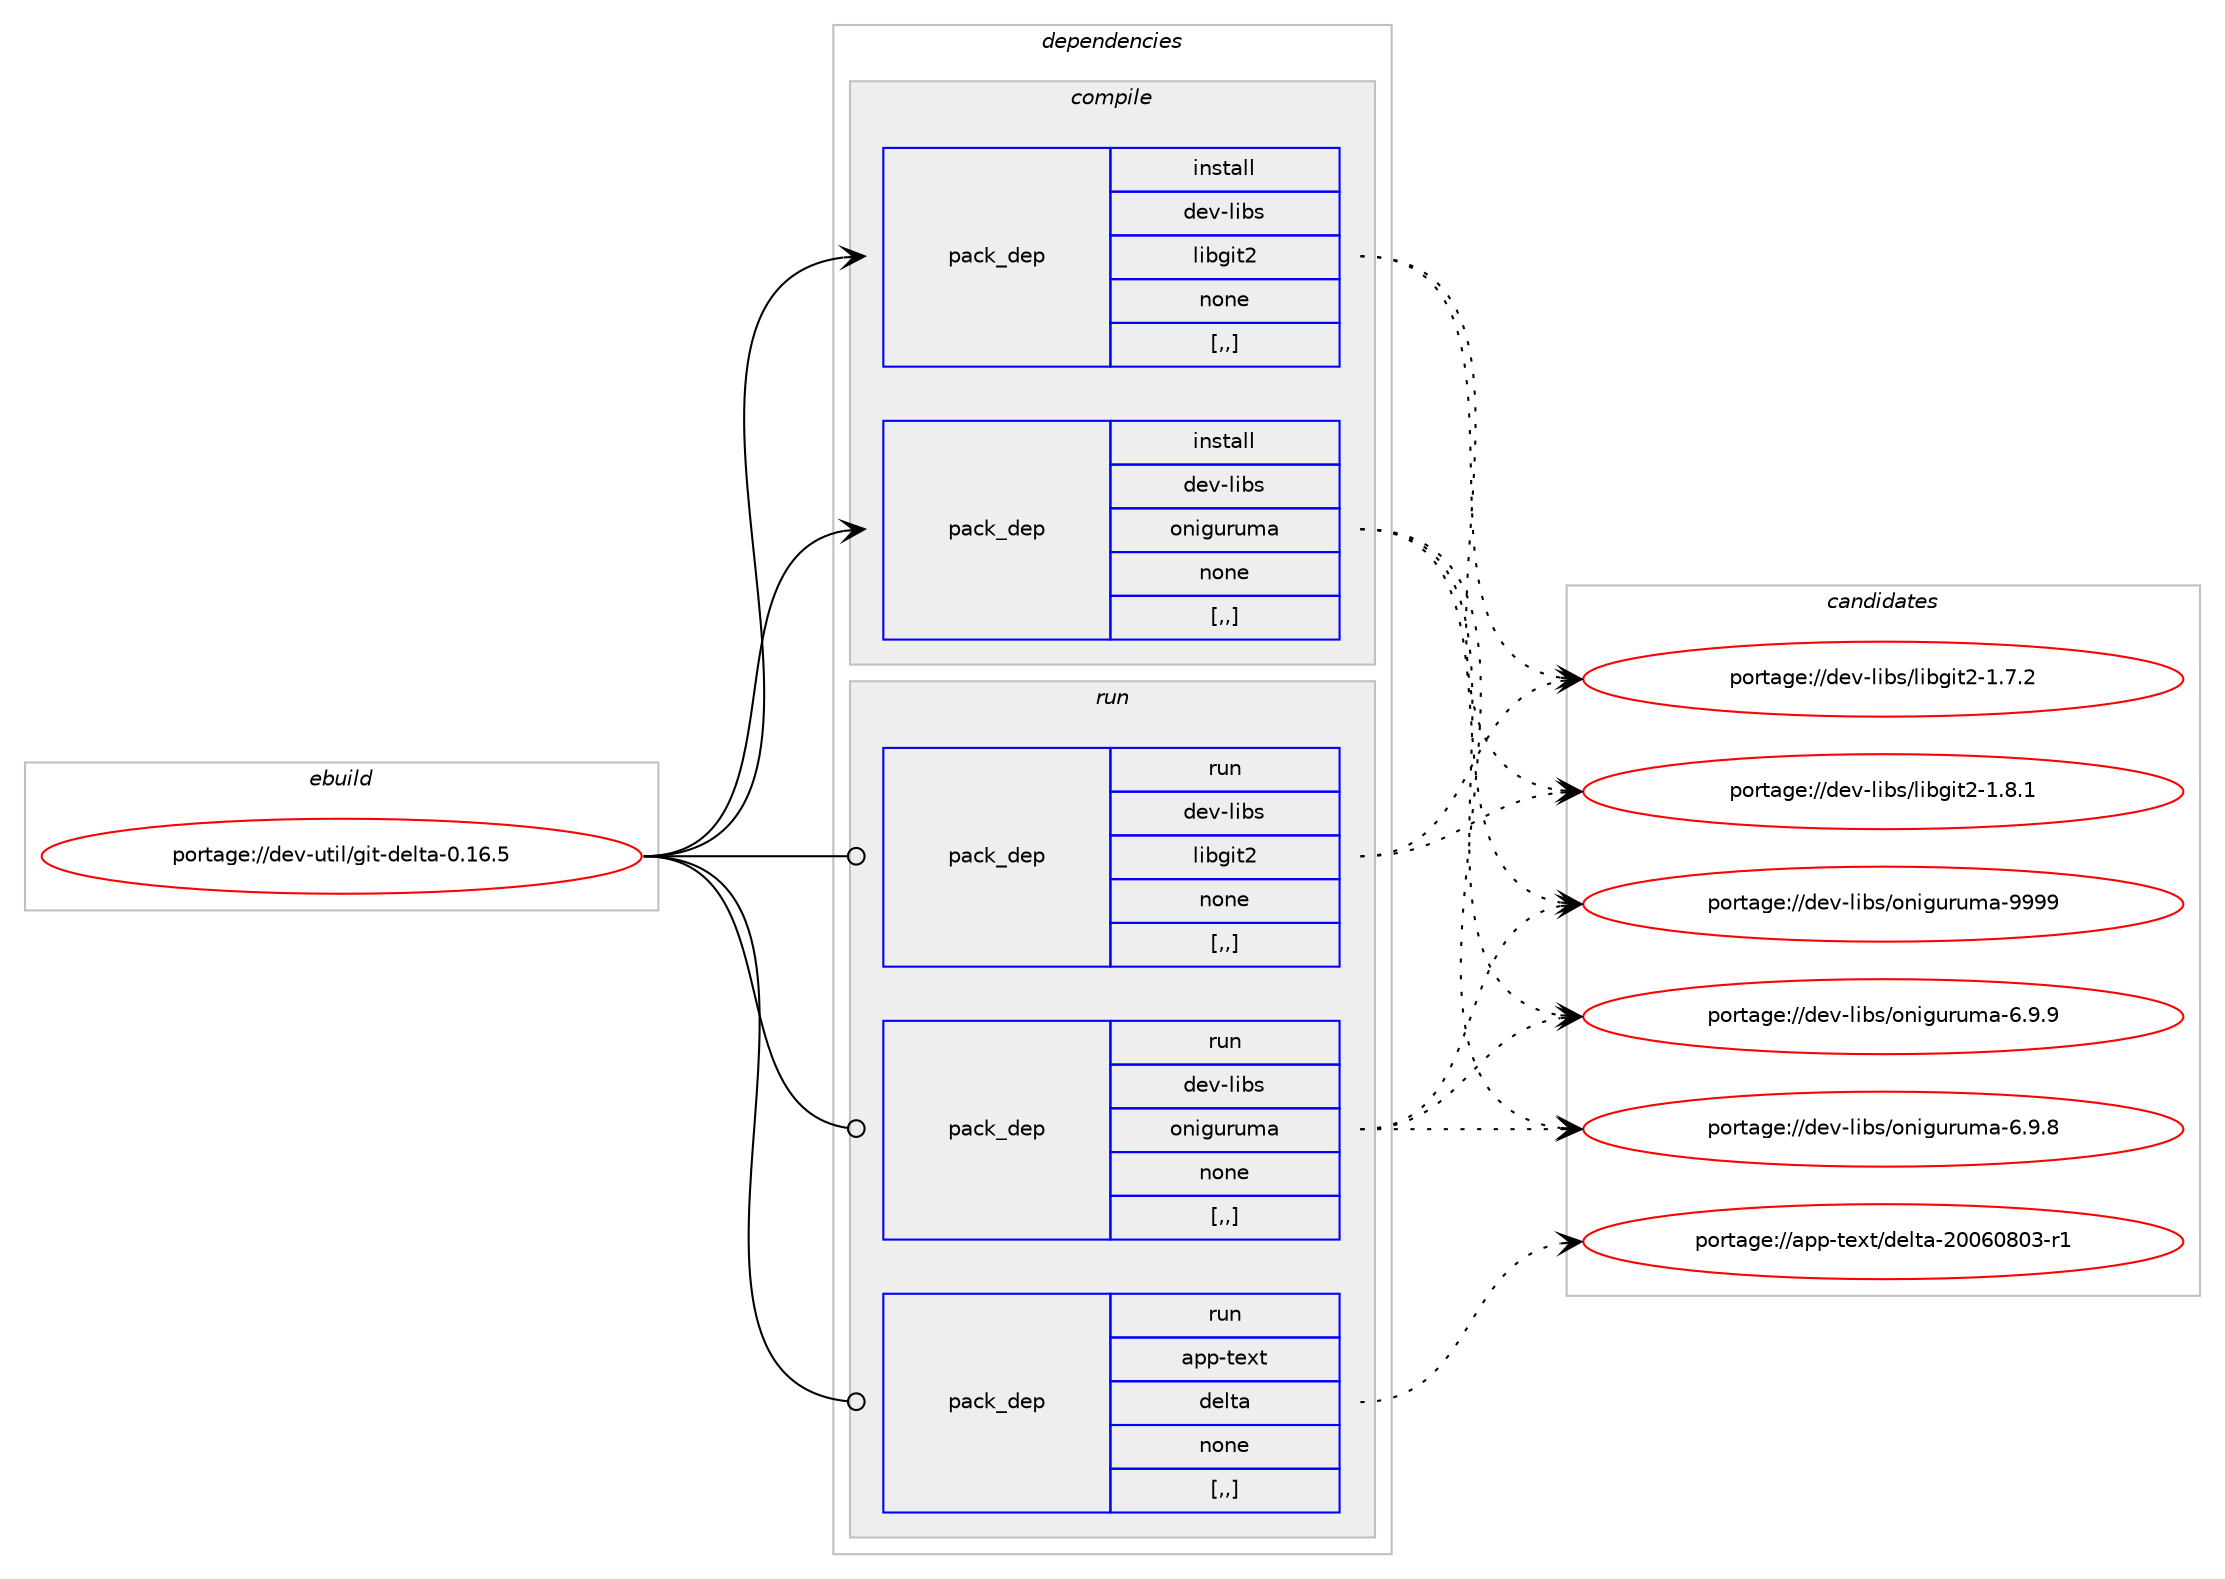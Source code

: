 digraph prolog {

# *************
# Graph options
# *************

newrank=true;
concentrate=true;
compound=true;
graph [rankdir=LR,fontname=Helvetica,fontsize=10,ranksep=1.5];#, ranksep=2.5, nodesep=0.2];
edge  [arrowhead=vee];
node  [fontname=Helvetica,fontsize=10];

# **********
# The ebuild
# **********

subgraph cluster_leftcol {
color=gray;
label=<<i>ebuild</i>>;
id [label="portage://dev-util/git-delta-0.16.5", color=red, width=4, href="../dev-util/git-delta-0.16.5.svg"];
}

# ****************
# The dependencies
# ****************

subgraph cluster_midcol {
color=gray;
label=<<i>dependencies</i>>;
subgraph cluster_compile {
fillcolor="#eeeeee";
style=filled;
label=<<i>compile</i>>;
subgraph pack152587 {
dependency214490 [label=<<TABLE BORDER="0" CELLBORDER="1" CELLSPACING="0" CELLPADDING="4" WIDTH="220"><TR><TD ROWSPAN="6" CELLPADDING="30">pack_dep</TD></TR><TR><TD WIDTH="110">install</TD></TR><TR><TD>dev-libs</TD></TR><TR><TD>libgit2</TD></TR><TR><TD>none</TD></TR><TR><TD>[,,]</TD></TR></TABLE>>, shape=none, color=blue];
}
id:e -> dependency214490:w [weight=20,style="solid",arrowhead="vee"];
subgraph pack152588 {
dependency214491 [label=<<TABLE BORDER="0" CELLBORDER="1" CELLSPACING="0" CELLPADDING="4" WIDTH="220"><TR><TD ROWSPAN="6" CELLPADDING="30">pack_dep</TD></TR><TR><TD WIDTH="110">install</TD></TR><TR><TD>dev-libs</TD></TR><TR><TD>oniguruma</TD></TR><TR><TD>none</TD></TR><TR><TD>[,,]</TD></TR></TABLE>>, shape=none, color=blue];
}
id:e -> dependency214491:w [weight=20,style="solid",arrowhead="vee"];
}
subgraph cluster_compileandrun {
fillcolor="#eeeeee";
style=filled;
label=<<i>compile and run</i>>;
}
subgraph cluster_run {
fillcolor="#eeeeee";
style=filled;
label=<<i>run</i>>;
subgraph pack152589 {
dependency214492 [label=<<TABLE BORDER="0" CELLBORDER="1" CELLSPACING="0" CELLPADDING="4" WIDTH="220"><TR><TD ROWSPAN="6" CELLPADDING="30">pack_dep</TD></TR><TR><TD WIDTH="110">run</TD></TR><TR><TD>dev-libs</TD></TR><TR><TD>libgit2</TD></TR><TR><TD>none</TD></TR><TR><TD>[,,]</TD></TR></TABLE>>, shape=none, color=blue];
}
id:e -> dependency214492:w [weight=20,style="solid",arrowhead="odot"];
subgraph pack152590 {
dependency214493 [label=<<TABLE BORDER="0" CELLBORDER="1" CELLSPACING="0" CELLPADDING="4" WIDTH="220"><TR><TD ROWSPAN="6" CELLPADDING="30">pack_dep</TD></TR><TR><TD WIDTH="110">run</TD></TR><TR><TD>dev-libs</TD></TR><TR><TD>oniguruma</TD></TR><TR><TD>none</TD></TR><TR><TD>[,,]</TD></TR></TABLE>>, shape=none, color=blue];
}
id:e -> dependency214493:w [weight=20,style="solid",arrowhead="odot"];
subgraph pack152591 {
dependency214494 [label=<<TABLE BORDER="0" CELLBORDER="1" CELLSPACING="0" CELLPADDING="4" WIDTH="220"><TR><TD ROWSPAN="6" CELLPADDING="30">pack_dep</TD></TR><TR><TD WIDTH="110">run</TD></TR><TR><TD>app-text</TD></TR><TR><TD>delta</TD></TR><TR><TD>none</TD></TR><TR><TD>[,,]</TD></TR></TABLE>>, shape=none, color=blue];
}
id:e -> dependency214494:w [weight=20,style="solid",arrowhead="odot"];
}
}

# **************
# The candidates
# **************

subgraph cluster_choices {
rank=same;
color=gray;
label=<<i>candidates</i>>;

subgraph choice152587 {
color=black;
nodesep=1;
choice1001011184510810598115471081059810310511650454946564649 [label="portage://dev-libs/libgit2-1.8.1", color=red, width=4,href="../dev-libs/libgit2-1.8.1.svg"];
choice1001011184510810598115471081059810310511650454946554650 [label="portage://dev-libs/libgit2-1.7.2", color=red, width=4,href="../dev-libs/libgit2-1.7.2.svg"];
dependency214490:e -> choice1001011184510810598115471081059810310511650454946564649:w [style=dotted,weight="100"];
dependency214490:e -> choice1001011184510810598115471081059810310511650454946554650:w [style=dotted,weight="100"];
}
subgraph choice152588 {
color=black;
nodesep=1;
choice100101118451081059811547111110105103117114117109974557575757 [label="portage://dev-libs/oniguruma-9999", color=red, width=4,href="../dev-libs/oniguruma-9999.svg"];
choice10010111845108105981154711111010510311711411710997455446574657 [label="portage://dev-libs/oniguruma-6.9.9", color=red, width=4,href="../dev-libs/oniguruma-6.9.9.svg"];
choice10010111845108105981154711111010510311711411710997455446574656 [label="portage://dev-libs/oniguruma-6.9.8", color=red, width=4,href="../dev-libs/oniguruma-6.9.8.svg"];
dependency214491:e -> choice100101118451081059811547111110105103117114117109974557575757:w [style=dotted,weight="100"];
dependency214491:e -> choice10010111845108105981154711111010510311711411710997455446574657:w [style=dotted,weight="100"];
dependency214491:e -> choice10010111845108105981154711111010510311711411710997455446574656:w [style=dotted,weight="100"];
}
subgraph choice152589 {
color=black;
nodesep=1;
choice1001011184510810598115471081059810310511650454946564649 [label="portage://dev-libs/libgit2-1.8.1", color=red, width=4,href="../dev-libs/libgit2-1.8.1.svg"];
choice1001011184510810598115471081059810310511650454946554650 [label="portage://dev-libs/libgit2-1.7.2", color=red, width=4,href="../dev-libs/libgit2-1.7.2.svg"];
dependency214492:e -> choice1001011184510810598115471081059810310511650454946564649:w [style=dotted,weight="100"];
dependency214492:e -> choice1001011184510810598115471081059810310511650454946554650:w [style=dotted,weight="100"];
}
subgraph choice152590 {
color=black;
nodesep=1;
choice100101118451081059811547111110105103117114117109974557575757 [label="portage://dev-libs/oniguruma-9999", color=red, width=4,href="../dev-libs/oniguruma-9999.svg"];
choice10010111845108105981154711111010510311711411710997455446574657 [label="portage://dev-libs/oniguruma-6.9.9", color=red, width=4,href="../dev-libs/oniguruma-6.9.9.svg"];
choice10010111845108105981154711111010510311711411710997455446574656 [label="portage://dev-libs/oniguruma-6.9.8", color=red, width=4,href="../dev-libs/oniguruma-6.9.8.svg"];
dependency214493:e -> choice100101118451081059811547111110105103117114117109974557575757:w [style=dotted,weight="100"];
dependency214493:e -> choice10010111845108105981154711111010510311711411710997455446574657:w [style=dotted,weight="100"];
dependency214493:e -> choice10010111845108105981154711111010510311711411710997455446574656:w [style=dotted,weight="100"];
}
subgraph choice152591 {
color=black;
nodesep=1;
choice971121124511610112011647100101108116974550484854485648514511449 [label="portage://app-text/delta-20060803-r1", color=red, width=4,href="../app-text/delta-20060803-r1.svg"];
dependency214494:e -> choice971121124511610112011647100101108116974550484854485648514511449:w [style=dotted,weight="100"];
}
}

}
